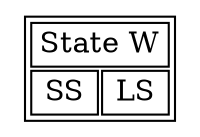 digraph msm1{
  zw [shape=plaintext label=<<TABLE BGCOLOR="white"> <tr> 
        <td colspan="2">State W</td> 
      </tr> <tr> 
        <td>SS</td>
        <td>LS</td>  
      </tr> </TABLE>>
    ]
}
